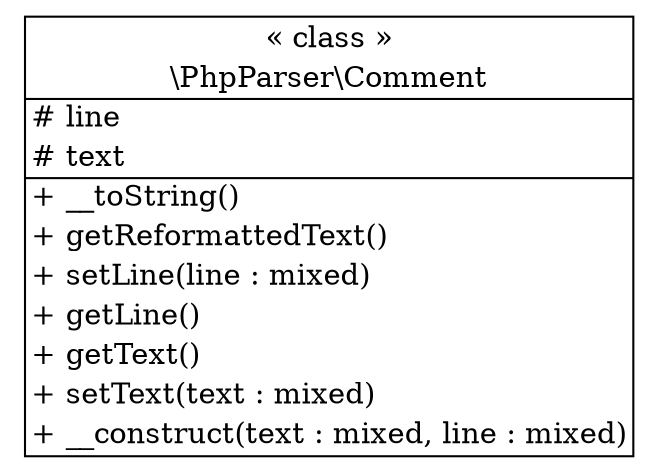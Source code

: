 digraph "Class Diagram" {
  node [shape=plaintext]
  "\\PhpParser\\Comment" [
    label=<
<table border="1" cellpadding="2" cellspacing="0" cellborder="0">
<tr><td align="center">&laquo; class &raquo;</td></tr>
<tr><td align="center" title="class Comment">\\PhpParser\\Comment</td></tr><hr />
<tr><td align="left" title="protected line"># line</td></tr>
<tr><td align="left" title="protected text"># text</td></tr>
<hr />
<tr><td align="left" title="public __toString">+ __toString()</td></tr>
<tr><td align="left" title="public getReformattedText">+ getReformattedText()</td></tr>
<tr><td align="left" title="public setLine">+ setLine(line : mixed)</td></tr>
<tr><td align="left" title="public getLine">+ getLine()</td></tr>
<tr><td align="left" title="public getText">+ getText()</td></tr>
<tr><td align="left" title="public setText">+ setText(text : mixed)</td></tr>
<tr><td align="left" title="public __construct">+ __construct(text : mixed, line : mixed)</td></tr>
</table>
  >
  ];
}